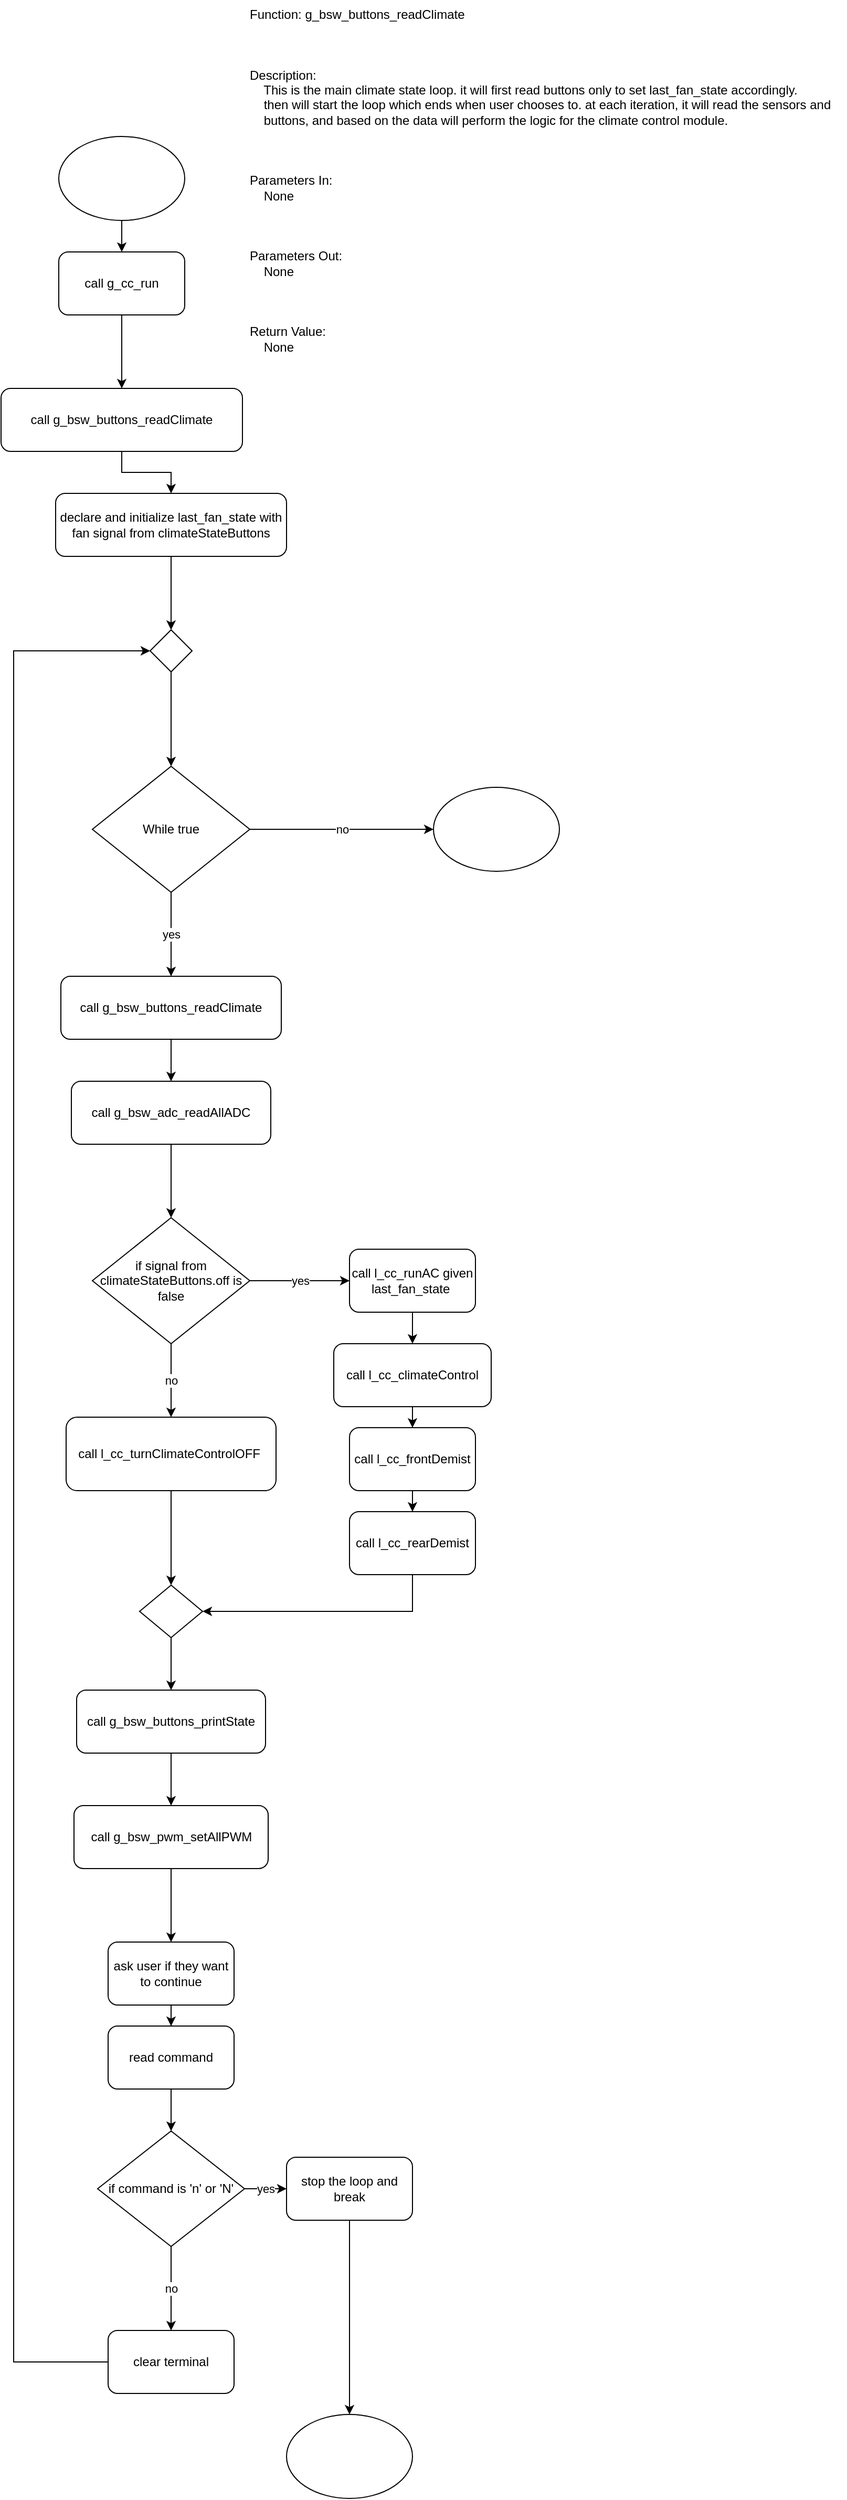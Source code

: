 <mxfile version="21.6.6" type="device">
  <diagram name="Page-1" id="m-lqzq_GVKFRrsqRSyRw">
    <mxGraphModel dx="1376" dy="768" grid="1" gridSize="10" guides="1" tooltips="1" connect="1" arrows="1" fold="1" page="1" pageScale="1" pageWidth="850" pageHeight="1100" math="0" shadow="0">
      <root>
        <mxCell id="0" />
        <mxCell id="1" parent="0" />
        <mxCell id="L425znI3HY006VxVk61P-2" style="edgeStyle=orthogonalEdgeStyle;rounded=0;orthogonalLoop=1;jettySize=auto;html=1;" edge="1" parent="1" source="L425znI3HY006VxVk61P-1" target="L425znI3HY006VxVk61P-3">
          <mxGeometry relative="1" as="geometry">
            <mxPoint x="160" y="270" as="targetPoint" />
          </mxGeometry>
        </mxCell>
        <mxCell id="L425znI3HY006VxVk61P-1" value="" style="ellipse;whiteSpace=wrap;html=1;" vertex="1" parent="1">
          <mxGeometry x="100" y="130" width="120" height="80" as="geometry" />
        </mxCell>
        <mxCell id="L425znI3HY006VxVk61P-5" style="edgeStyle=orthogonalEdgeStyle;rounded=0;orthogonalLoop=1;jettySize=auto;html=1;" edge="1" parent="1" source="L425znI3HY006VxVk61P-3" target="L425znI3HY006VxVk61P-6">
          <mxGeometry relative="1" as="geometry">
            <mxPoint x="160" y="370" as="targetPoint" />
          </mxGeometry>
        </mxCell>
        <mxCell id="L425znI3HY006VxVk61P-3" value="call&amp;nbsp;g_cc_run" style="rounded=1;whiteSpace=wrap;html=1;" vertex="1" parent="1">
          <mxGeometry x="100" y="240" width="120" height="60" as="geometry" />
        </mxCell>
        <mxCell id="L425znI3HY006VxVk61P-4" value="Function: g_bsw_buttons_readClimate&#xa;&#xa;&#xa;&#xa;Description:&#xa;    This is the main climate state loop. it will first read buttons only to set last_fan_state accordingly.&#xa;    then will start the loop which ends when user chooses to. at each iteration, it will read the sensors and &#xa;    buttons, and based on the data will perform the logic for the climate control module.&#xa;&#xa;&#xa;&#xa;Parameters In:&#xa;    None&#xa;&#xa;&#xa;&#xa;Parameters Out:&#xa;    None&#xa;&#xa;&#xa;&#xa;Return Value:&#xa;    None" style="text;whiteSpace=wrap;" vertex="1" parent="1">
          <mxGeometry x="280" width="570" height="340" as="geometry" />
        </mxCell>
        <mxCell id="L425znI3HY006VxVk61P-7" style="edgeStyle=orthogonalEdgeStyle;rounded=0;orthogonalLoop=1;jettySize=auto;html=1;" edge="1" parent="1" source="L425znI3HY006VxVk61P-6" target="L425znI3HY006VxVk61P-8">
          <mxGeometry relative="1" as="geometry">
            <mxPoint x="160" y="500" as="targetPoint" />
          </mxGeometry>
        </mxCell>
        <mxCell id="L425znI3HY006VxVk61P-6" value="call&amp;nbsp;g_bsw_buttons_readClimate" style="rounded=1;whiteSpace=wrap;html=1;" vertex="1" parent="1">
          <mxGeometry x="45" y="370" width="230" height="60" as="geometry" />
        </mxCell>
        <mxCell id="L425znI3HY006VxVk61P-9" style="edgeStyle=orthogonalEdgeStyle;rounded=0;orthogonalLoop=1;jettySize=auto;html=1;" edge="1" parent="1" source="L425znI3HY006VxVk61P-12" target="L425znI3HY006VxVk61P-10">
          <mxGeometry relative="1" as="geometry">
            <mxPoint x="207" y="620" as="targetPoint" />
          </mxGeometry>
        </mxCell>
        <mxCell id="L425znI3HY006VxVk61P-8" value="declare and initialize last_fan_state with fan signal from climateStateButtons" style="rounded=1;whiteSpace=wrap;html=1;" vertex="1" parent="1">
          <mxGeometry x="97" y="470" width="220" height="60" as="geometry" />
        </mxCell>
        <mxCell id="L425znI3HY006VxVk61P-13" value="yes" style="edgeStyle=orthogonalEdgeStyle;rounded=0;orthogonalLoop=1;jettySize=auto;html=1;" edge="1" parent="1" source="L425znI3HY006VxVk61P-10" target="L425znI3HY006VxVk61P-14">
          <mxGeometry relative="1" as="geometry">
            <mxPoint x="207" y="900" as="targetPoint" />
          </mxGeometry>
        </mxCell>
        <mxCell id="L425znI3HY006VxVk61P-18" value="no" style="edgeStyle=orthogonalEdgeStyle;rounded=0;orthogonalLoop=1;jettySize=auto;html=1;" edge="1" parent="1" source="L425znI3HY006VxVk61P-10" target="L425znI3HY006VxVk61P-21">
          <mxGeometry relative="1" as="geometry">
            <mxPoint x="467" y="1320" as="targetPoint" />
          </mxGeometry>
        </mxCell>
        <mxCell id="L425znI3HY006VxVk61P-10" value="While true" style="rhombus;whiteSpace=wrap;html=1;" vertex="1" parent="1">
          <mxGeometry x="132" y="730" width="150" height="120" as="geometry" />
        </mxCell>
        <mxCell id="L425znI3HY006VxVk61P-11" value="" style="edgeStyle=orthogonalEdgeStyle;rounded=0;orthogonalLoop=1;jettySize=auto;html=1;" edge="1" parent="1" source="L425znI3HY006VxVk61P-8" target="L425znI3HY006VxVk61P-12">
          <mxGeometry relative="1" as="geometry">
            <mxPoint x="160" y="690" as="targetPoint" />
            <mxPoint x="160" y="530" as="sourcePoint" />
          </mxGeometry>
        </mxCell>
        <mxCell id="L425znI3HY006VxVk61P-12" value="" style="rhombus;whiteSpace=wrap;html=1;" vertex="1" parent="1">
          <mxGeometry x="187" y="600" width="40" height="40" as="geometry" />
        </mxCell>
        <mxCell id="L425znI3HY006VxVk61P-15" style="edgeStyle=orthogonalEdgeStyle;rounded=0;orthogonalLoop=1;jettySize=auto;html=1;" edge="1" parent="1" source="L425znI3HY006VxVk61P-14" target="L425znI3HY006VxVk61P-16">
          <mxGeometry relative="1" as="geometry">
            <mxPoint x="207" y="1040" as="targetPoint" />
          </mxGeometry>
        </mxCell>
        <mxCell id="L425znI3HY006VxVk61P-14" value="call&amp;nbsp;g_bsw_buttons_readClimate" style="rounded=1;whiteSpace=wrap;html=1;" vertex="1" parent="1">
          <mxGeometry x="102" y="930" width="210" height="60" as="geometry" />
        </mxCell>
        <mxCell id="L425znI3HY006VxVk61P-17" style="edgeStyle=orthogonalEdgeStyle;rounded=0;orthogonalLoop=1;jettySize=auto;html=1;" edge="1" parent="1" source="L425znI3HY006VxVk61P-16" target="L425znI3HY006VxVk61P-22">
          <mxGeometry relative="1" as="geometry">
            <mxPoint x="207" y="1150" as="targetPoint" />
          </mxGeometry>
        </mxCell>
        <mxCell id="L425znI3HY006VxVk61P-16" value="call&amp;nbsp;g_bsw_adc_readAllADC" style="rounded=1;whiteSpace=wrap;html=1;" vertex="1" parent="1">
          <mxGeometry x="112" y="1030" width="190" height="60" as="geometry" />
        </mxCell>
        <mxCell id="L425znI3HY006VxVk61P-21" value="" style="ellipse;whiteSpace=wrap;html=1;" vertex="1" parent="1">
          <mxGeometry x="457" y="750" width="120" height="80" as="geometry" />
        </mxCell>
        <mxCell id="L425znI3HY006VxVk61P-23" value="yes" style="edgeStyle=orthogonalEdgeStyle;rounded=0;orthogonalLoop=1;jettySize=auto;html=1;exitX=1;exitY=0.5;exitDx=0;exitDy=0;" edge="1" parent="1" source="L425znI3HY006VxVk61P-22" target="L425znI3HY006VxVk61P-24">
          <mxGeometry relative="1" as="geometry">
            <mxPoint x="407" y="1220" as="targetPoint" />
          </mxGeometry>
        </mxCell>
        <mxCell id="L425znI3HY006VxVk61P-32" value="no" style="edgeStyle=orthogonalEdgeStyle;rounded=0;orthogonalLoop=1;jettySize=auto;html=1;" edge="1" parent="1" source="L425znI3HY006VxVk61P-22" target="L425znI3HY006VxVk61P-33">
          <mxGeometry relative="1" as="geometry">
            <mxPoint x="207" y="1330" as="targetPoint" />
          </mxGeometry>
        </mxCell>
        <mxCell id="L425znI3HY006VxVk61P-22" value="if signal from climateStateButtons.off is false" style="rhombus;whiteSpace=wrap;html=1;" vertex="1" parent="1">
          <mxGeometry x="132" y="1160" width="150" height="120" as="geometry" />
        </mxCell>
        <mxCell id="L425znI3HY006VxVk61P-25" style="edgeStyle=orthogonalEdgeStyle;rounded=0;orthogonalLoop=1;jettySize=auto;html=1;" edge="1" parent="1" source="L425znI3HY006VxVk61P-24" target="L425znI3HY006VxVk61P-26">
          <mxGeometry relative="1" as="geometry">
            <mxPoint x="447" y="1310" as="targetPoint" />
          </mxGeometry>
        </mxCell>
        <mxCell id="L425znI3HY006VxVk61P-24" value="call&amp;nbsp;l_cc_runAC given last_fan_state&lt;span style=&quot;background-color: initial;&quot;&gt;&amp;nbsp;&lt;/span&gt;" style="rounded=1;whiteSpace=wrap;html=1;" vertex="1" parent="1">
          <mxGeometry x="377" y="1190" width="120" height="60" as="geometry" />
        </mxCell>
        <mxCell id="L425znI3HY006VxVk61P-27" style="edgeStyle=orthogonalEdgeStyle;rounded=0;orthogonalLoop=1;jettySize=auto;html=1;" edge="1" parent="1" source="L425znI3HY006VxVk61P-26" target="L425znI3HY006VxVk61P-28">
          <mxGeometry relative="1" as="geometry">
            <mxPoint x="437" y="1390" as="targetPoint" />
          </mxGeometry>
        </mxCell>
        <mxCell id="L425znI3HY006VxVk61P-26" value="call&amp;nbsp;l_cc_climateControl" style="rounded=1;whiteSpace=wrap;html=1;" vertex="1" parent="1">
          <mxGeometry x="362" y="1280" width="150" height="60" as="geometry" />
        </mxCell>
        <mxCell id="L425znI3HY006VxVk61P-29" style="edgeStyle=orthogonalEdgeStyle;rounded=0;orthogonalLoop=1;jettySize=auto;html=1;" edge="1" parent="1" source="L425znI3HY006VxVk61P-28" target="L425znI3HY006VxVk61P-30">
          <mxGeometry relative="1" as="geometry">
            <mxPoint x="437" y="1470" as="targetPoint" />
          </mxGeometry>
        </mxCell>
        <mxCell id="L425znI3HY006VxVk61P-28" value="call&amp;nbsp;l_cc_frontDemist" style="rounded=1;whiteSpace=wrap;html=1;" vertex="1" parent="1">
          <mxGeometry x="377" y="1360" width="120" height="60" as="geometry" />
        </mxCell>
        <mxCell id="L425znI3HY006VxVk61P-31" style="edgeStyle=orthogonalEdgeStyle;rounded=0;orthogonalLoop=1;jettySize=auto;html=1;entryX=1;entryY=0.5;entryDx=0;entryDy=0;" edge="1" parent="1" source="L425znI3HY006VxVk61P-30" target="L425znI3HY006VxVk61P-35">
          <mxGeometry relative="1" as="geometry">
            <mxPoint x="257" y="1550" as="targetPoint" />
            <Array as="points">
              <mxPoint x="437" y="1535" />
            </Array>
          </mxGeometry>
        </mxCell>
        <mxCell id="L425znI3HY006VxVk61P-30" value="call&amp;nbsp;l_cc_rearDemist" style="rounded=1;whiteSpace=wrap;html=1;" vertex="1" parent="1">
          <mxGeometry x="377" y="1440" width="120" height="60" as="geometry" />
        </mxCell>
        <mxCell id="L425znI3HY006VxVk61P-34" style="edgeStyle=orthogonalEdgeStyle;rounded=0;orthogonalLoop=1;jettySize=auto;html=1;" edge="1" parent="1" source="L425znI3HY006VxVk61P-33" target="L425znI3HY006VxVk61P-35">
          <mxGeometry relative="1" as="geometry">
            <mxPoint x="207" y="1480" as="targetPoint" />
          </mxGeometry>
        </mxCell>
        <mxCell id="L425znI3HY006VxVk61P-33" value="call&amp;nbsp;l_cc_turnClimateControlOFF&lt;span style=&quot;background-color: initial;&quot;&gt;&amp;nbsp;&lt;/span&gt;" style="rounded=1;whiteSpace=wrap;html=1;" vertex="1" parent="1">
          <mxGeometry x="107" y="1350" width="200" height="70" as="geometry" />
        </mxCell>
        <mxCell id="L425znI3HY006VxVk61P-36" style="edgeStyle=orthogonalEdgeStyle;rounded=0;orthogonalLoop=1;jettySize=auto;html=1;" edge="1" parent="1" source="L425znI3HY006VxVk61P-35" target="L425znI3HY006VxVk61P-37">
          <mxGeometry relative="1" as="geometry">
            <mxPoint x="207" y="1640" as="targetPoint" />
          </mxGeometry>
        </mxCell>
        <mxCell id="L425znI3HY006VxVk61P-35" value="" style="rhombus;whiteSpace=wrap;html=1;" vertex="1" parent="1">
          <mxGeometry x="177" y="1510" width="60" height="50" as="geometry" />
        </mxCell>
        <mxCell id="L425znI3HY006VxVk61P-40" style="edgeStyle=orthogonalEdgeStyle;rounded=0;orthogonalLoop=1;jettySize=auto;html=1;entryX=0.5;entryY=0;entryDx=0;entryDy=0;" edge="1" parent="1" source="L425znI3HY006VxVk61P-37" target="L425znI3HY006VxVk61P-39">
          <mxGeometry relative="1" as="geometry" />
        </mxCell>
        <mxCell id="L425znI3HY006VxVk61P-37" value="call&amp;nbsp;g_bsw_buttons_printState" style="rounded=1;whiteSpace=wrap;html=1;" vertex="1" parent="1">
          <mxGeometry x="117" y="1610" width="180" height="60" as="geometry" />
        </mxCell>
        <mxCell id="L425znI3HY006VxVk61P-41" style="edgeStyle=orthogonalEdgeStyle;rounded=0;orthogonalLoop=1;jettySize=auto;html=1;entryX=0.5;entryY=0;entryDx=0;entryDy=0;" edge="1" parent="1" source="L425znI3HY006VxVk61P-39" target="L425znI3HY006VxVk61P-42">
          <mxGeometry relative="1" as="geometry">
            <mxPoint x="207" y="1840" as="targetPoint" />
          </mxGeometry>
        </mxCell>
        <mxCell id="L425znI3HY006VxVk61P-39" value="call&amp;nbsp;g_bsw_pwm_setAllPWM" style="rounded=1;whiteSpace=wrap;html=1;" vertex="1" parent="1">
          <mxGeometry x="114.5" y="1720" width="185" height="60" as="geometry" />
        </mxCell>
        <mxCell id="L425znI3HY006VxVk61P-43" style="edgeStyle=orthogonalEdgeStyle;rounded=0;orthogonalLoop=1;jettySize=auto;html=1;" edge="1" parent="1" source="L425znI3HY006VxVk61P-42" target="L425znI3HY006VxVk61P-44">
          <mxGeometry relative="1" as="geometry">
            <mxPoint x="207" y="1960" as="targetPoint" />
          </mxGeometry>
        </mxCell>
        <mxCell id="L425znI3HY006VxVk61P-42" value="ask user if they want to continue" style="rounded=1;whiteSpace=wrap;html=1;" vertex="1" parent="1">
          <mxGeometry x="147" y="1850" width="120" height="60" as="geometry" />
        </mxCell>
        <mxCell id="L425znI3HY006VxVk61P-45" style="edgeStyle=orthogonalEdgeStyle;rounded=0;orthogonalLoop=1;jettySize=auto;html=1;" edge="1" parent="1" source="L425znI3HY006VxVk61P-44" target="L425znI3HY006VxVk61P-46">
          <mxGeometry relative="1" as="geometry">
            <mxPoint x="207" y="2040" as="targetPoint" />
          </mxGeometry>
        </mxCell>
        <mxCell id="L425znI3HY006VxVk61P-44" value="read command" style="rounded=1;whiteSpace=wrap;html=1;" vertex="1" parent="1">
          <mxGeometry x="147" y="1930" width="120" height="60" as="geometry" />
        </mxCell>
        <mxCell id="L425znI3HY006VxVk61P-47" value="yes" style="edgeStyle=orthogonalEdgeStyle;rounded=0;orthogonalLoop=1;jettySize=auto;html=1;" edge="1" parent="1" source="L425znI3HY006VxVk61P-46" target="L425znI3HY006VxVk61P-48">
          <mxGeometry relative="1" as="geometry">
            <mxPoint x="337" y="2040" as="targetPoint" />
          </mxGeometry>
        </mxCell>
        <mxCell id="L425znI3HY006VxVk61P-56" value="no" style="edgeStyle=orthogonalEdgeStyle;rounded=0;orthogonalLoop=1;jettySize=auto;html=1;entryX=0.5;entryY=0;entryDx=0;entryDy=0;" edge="1" parent="1" source="L425znI3HY006VxVk61P-46" target="L425znI3HY006VxVk61P-50">
          <mxGeometry relative="1" as="geometry" />
        </mxCell>
        <mxCell id="L425znI3HY006VxVk61P-46" value="if command is &#39;n&#39; or &#39;N&#39;" style="rhombus;whiteSpace=wrap;html=1;" vertex="1" parent="1">
          <mxGeometry x="137" y="2030" width="140" height="110" as="geometry" />
        </mxCell>
        <mxCell id="L425znI3HY006VxVk61P-55" style="edgeStyle=orthogonalEdgeStyle;rounded=0;orthogonalLoop=1;jettySize=auto;html=1;" edge="1" parent="1" source="L425znI3HY006VxVk61P-48" target="L425znI3HY006VxVk61P-58">
          <mxGeometry relative="1" as="geometry">
            <mxPoint x="377" y="2310" as="targetPoint" />
          </mxGeometry>
        </mxCell>
        <mxCell id="L425znI3HY006VxVk61P-48" value="stop the loop and break" style="rounded=1;whiteSpace=wrap;html=1;" vertex="1" parent="1">
          <mxGeometry x="317" y="2055" width="120" height="60" as="geometry" />
        </mxCell>
        <mxCell id="L425znI3HY006VxVk61P-57" style="edgeStyle=orthogonalEdgeStyle;rounded=0;orthogonalLoop=1;jettySize=auto;html=1;entryX=0;entryY=0.5;entryDx=0;entryDy=0;" edge="1" parent="1" source="L425znI3HY006VxVk61P-50" target="L425znI3HY006VxVk61P-12">
          <mxGeometry relative="1" as="geometry">
            <Array as="points">
              <mxPoint x="57" y="2250" />
              <mxPoint x="57" y="620" />
            </Array>
          </mxGeometry>
        </mxCell>
        <mxCell id="L425znI3HY006VxVk61P-50" value="clear terminal" style="rounded=1;whiteSpace=wrap;html=1;" vertex="1" parent="1">
          <mxGeometry x="147" y="2220" width="120" height="60" as="geometry" />
        </mxCell>
        <mxCell id="L425znI3HY006VxVk61P-58" value="" style="ellipse;whiteSpace=wrap;html=1;" vertex="1" parent="1">
          <mxGeometry x="317" y="2300" width="120" height="80" as="geometry" />
        </mxCell>
      </root>
    </mxGraphModel>
  </diagram>
</mxfile>
